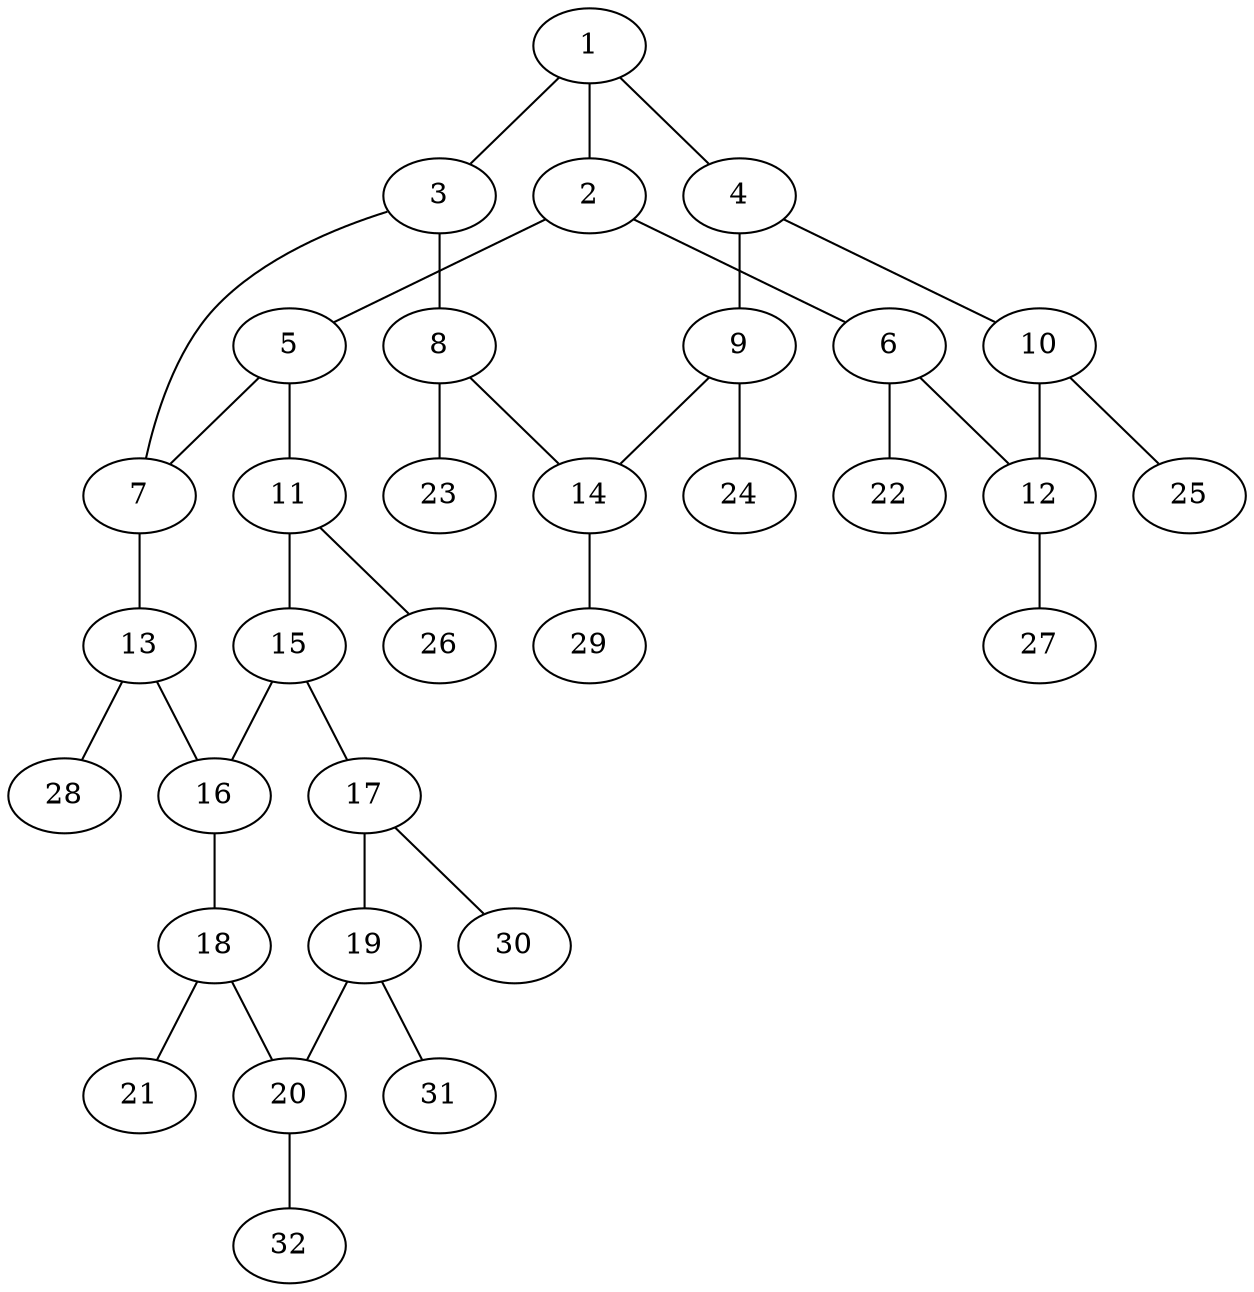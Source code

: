 graph molecule_1411 {
	1	 [chem=C];
	2	 [chem=C];
	1 -- 2	 [valence=1];
	3	 [chem=C];
	1 -- 3	 [valence=1];
	4	 [chem=C];
	1 -- 4	 [valence=2];
	5	 [chem=C];
	2 -- 5	 [valence=1];
	6	 [chem=C];
	2 -- 6	 [valence=2];
	7	 [chem=C];
	3 -- 7	 [valence=1];
	8	 [chem=C];
	3 -- 8	 [valence=2];
	9	 [chem=C];
	4 -- 9	 [valence=1];
	10	 [chem=C];
	4 -- 10	 [valence=1];
	5 -- 7	 [valence=2];
	11	 [chem=C];
	5 -- 11	 [valence=1];
	12	 [chem=C];
	6 -- 12	 [valence=1];
	22	 [chem=H];
	6 -- 22	 [valence=1];
	13	 [chem=C];
	7 -- 13	 [valence=1];
	14	 [chem=C];
	8 -- 14	 [valence=1];
	23	 [chem=H];
	8 -- 23	 [valence=1];
	9 -- 14	 [valence=2];
	24	 [chem=H];
	9 -- 24	 [valence=1];
	10 -- 12	 [valence=2];
	25	 [chem=H];
	10 -- 25	 [valence=1];
	15	 [chem=C];
	11 -- 15	 [valence=2];
	26	 [chem=H];
	11 -- 26	 [valence=1];
	27	 [chem=H];
	12 -- 27	 [valence=1];
	16	 [chem=C];
	13 -- 16	 [valence=2];
	28	 [chem=H];
	13 -- 28	 [valence=1];
	29	 [chem=H];
	14 -- 29	 [valence=1];
	15 -- 16	 [valence=1];
	17	 [chem=C];
	15 -- 17	 [valence=1];
	18	 [chem=C];
	16 -- 18	 [valence=1];
	19	 [chem=C];
	17 -- 19	 [valence=2];
	30	 [chem=H];
	17 -- 30	 [valence=1];
	20	 [chem=C];
	18 -- 20	 [valence=2];
	21	 [chem=F];
	18 -- 21	 [valence=1];
	19 -- 20	 [valence=1];
	31	 [chem=H];
	19 -- 31	 [valence=1];
	32	 [chem=H];
	20 -- 32	 [valence=1];
}
